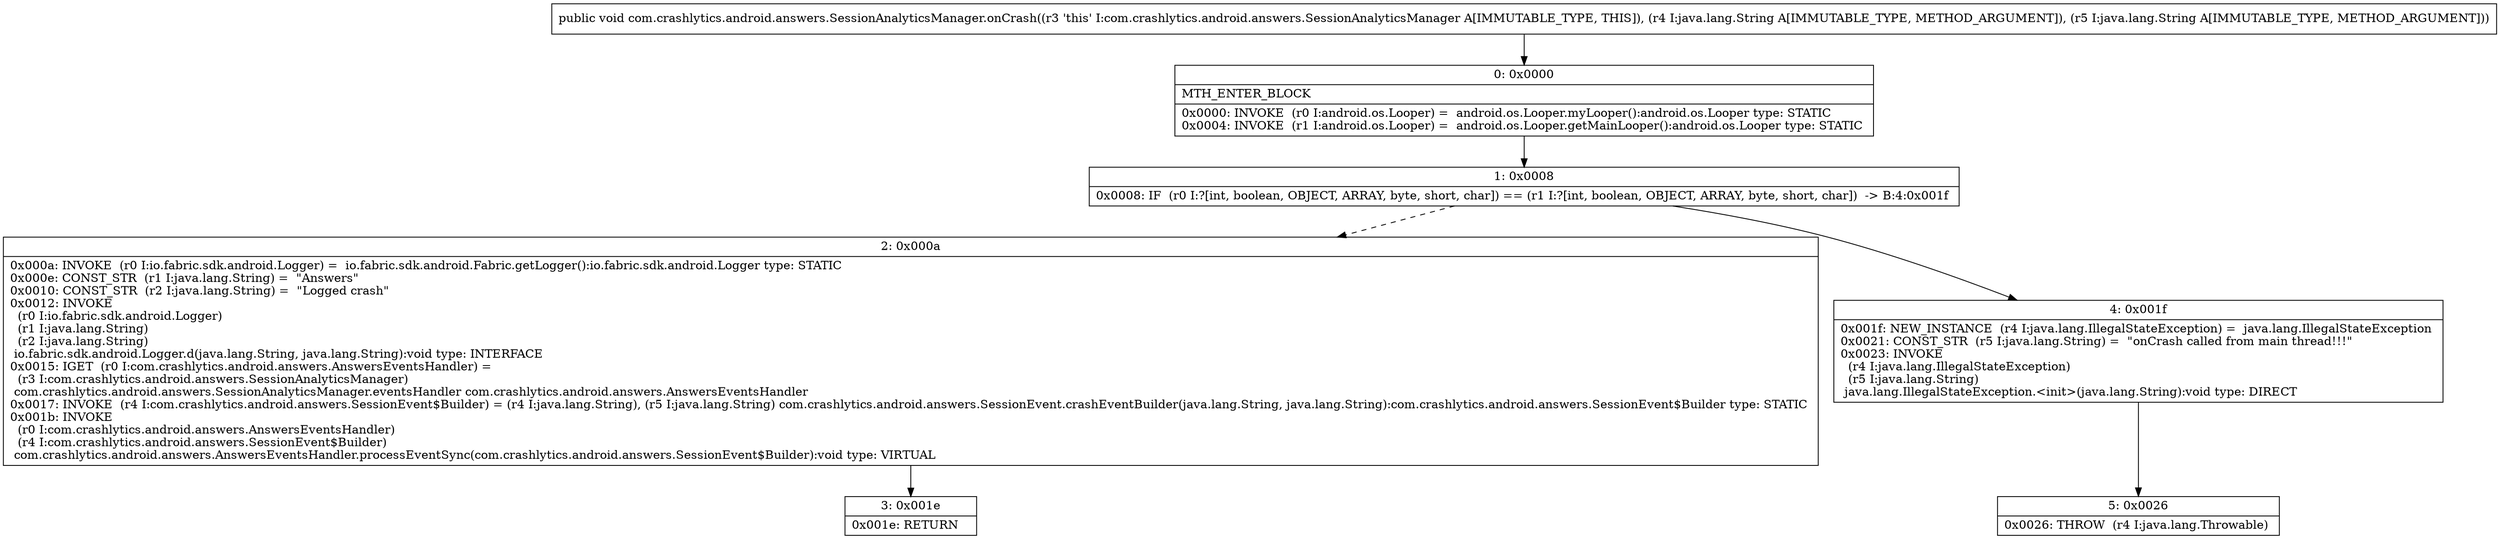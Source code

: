 digraph "CFG forcom.crashlytics.android.answers.SessionAnalyticsManager.onCrash(Ljava\/lang\/String;Ljava\/lang\/String;)V" {
Node_0 [shape=record,label="{0\:\ 0x0000|MTH_ENTER_BLOCK\l|0x0000: INVOKE  (r0 I:android.os.Looper) =  android.os.Looper.myLooper():android.os.Looper type: STATIC \l0x0004: INVOKE  (r1 I:android.os.Looper) =  android.os.Looper.getMainLooper():android.os.Looper type: STATIC \l}"];
Node_1 [shape=record,label="{1\:\ 0x0008|0x0008: IF  (r0 I:?[int, boolean, OBJECT, ARRAY, byte, short, char]) == (r1 I:?[int, boolean, OBJECT, ARRAY, byte, short, char])  \-\> B:4:0x001f \l}"];
Node_2 [shape=record,label="{2\:\ 0x000a|0x000a: INVOKE  (r0 I:io.fabric.sdk.android.Logger) =  io.fabric.sdk.android.Fabric.getLogger():io.fabric.sdk.android.Logger type: STATIC \l0x000e: CONST_STR  (r1 I:java.lang.String) =  \"Answers\" \l0x0010: CONST_STR  (r2 I:java.lang.String) =  \"Logged crash\" \l0x0012: INVOKE  \l  (r0 I:io.fabric.sdk.android.Logger)\l  (r1 I:java.lang.String)\l  (r2 I:java.lang.String)\l io.fabric.sdk.android.Logger.d(java.lang.String, java.lang.String):void type: INTERFACE \l0x0015: IGET  (r0 I:com.crashlytics.android.answers.AnswersEventsHandler) = \l  (r3 I:com.crashlytics.android.answers.SessionAnalyticsManager)\l com.crashlytics.android.answers.SessionAnalyticsManager.eventsHandler com.crashlytics.android.answers.AnswersEventsHandler \l0x0017: INVOKE  (r4 I:com.crashlytics.android.answers.SessionEvent$Builder) = (r4 I:java.lang.String), (r5 I:java.lang.String) com.crashlytics.android.answers.SessionEvent.crashEventBuilder(java.lang.String, java.lang.String):com.crashlytics.android.answers.SessionEvent$Builder type: STATIC \l0x001b: INVOKE  \l  (r0 I:com.crashlytics.android.answers.AnswersEventsHandler)\l  (r4 I:com.crashlytics.android.answers.SessionEvent$Builder)\l com.crashlytics.android.answers.AnswersEventsHandler.processEventSync(com.crashlytics.android.answers.SessionEvent$Builder):void type: VIRTUAL \l}"];
Node_3 [shape=record,label="{3\:\ 0x001e|0x001e: RETURN   \l}"];
Node_4 [shape=record,label="{4\:\ 0x001f|0x001f: NEW_INSTANCE  (r4 I:java.lang.IllegalStateException) =  java.lang.IllegalStateException \l0x0021: CONST_STR  (r5 I:java.lang.String) =  \"onCrash called from main thread!!!\" \l0x0023: INVOKE  \l  (r4 I:java.lang.IllegalStateException)\l  (r5 I:java.lang.String)\l java.lang.IllegalStateException.\<init\>(java.lang.String):void type: DIRECT \l}"];
Node_5 [shape=record,label="{5\:\ 0x0026|0x0026: THROW  (r4 I:java.lang.Throwable) \l}"];
MethodNode[shape=record,label="{public void com.crashlytics.android.answers.SessionAnalyticsManager.onCrash((r3 'this' I:com.crashlytics.android.answers.SessionAnalyticsManager A[IMMUTABLE_TYPE, THIS]), (r4 I:java.lang.String A[IMMUTABLE_TYPE, METHOD_ARGUMENT]), (r5 I:java.lang.String A[IMMUTABLE_TYPE, METHOD_ARGUMENT])) }"];
MethodNode -> Node_0;
Node_0 -> Node_1;
Node_1 -> Node_2[style=dashed];
Node_1 -> Node_4;
Node_2 -> Node_3;
Node_4 -> Node_5;
}

